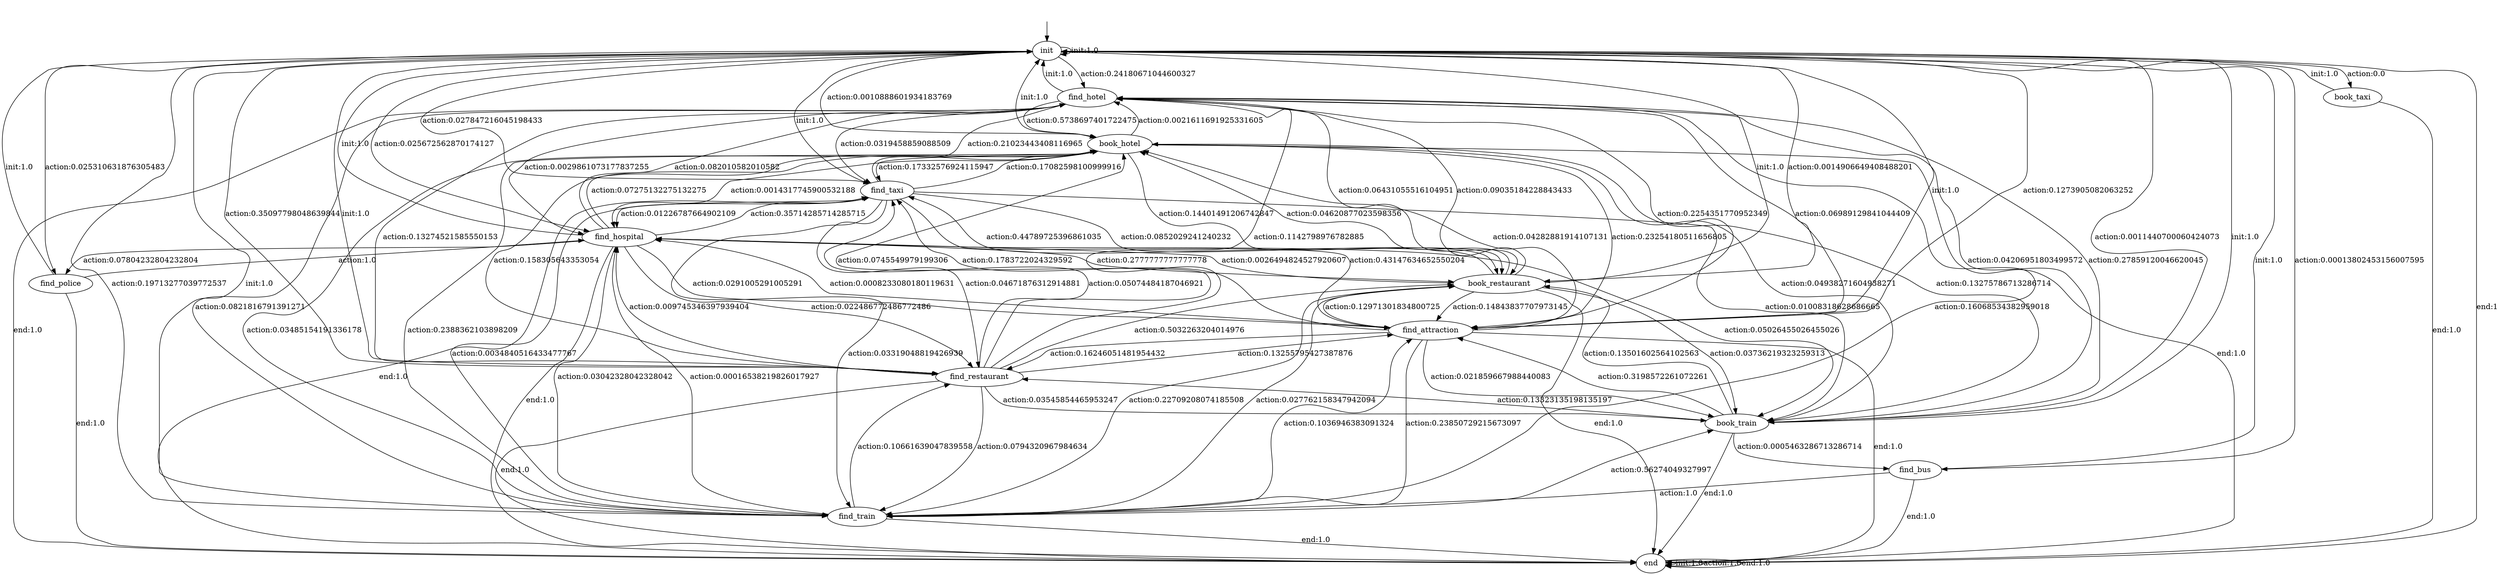 digraph learned_mdp {
s0 [label="init"];
s1 [label="find_hotel"];
s2 [label="book_hotel"];
s3 [label="find_train"];
s4 [label="book_train"];
s5 [label="find_attraction"];
s6 [label="find_restaurant"];
s7 [label="book_restaurant"];
s8 [label="find_hospital"];
s9 [label="book_taxi"];
s10 [label="find_taxi"];
s11 [label="find_bus"];
s12 [label="find_police"];
s13 [label="end"];
s0 -> s0  [label="init:1.0"];
s0 -> s1  [label="action:0.24180671044600327"];
s0 -> s2  [label="action:0.0010888601934183769"];
s0 -> s3  [label="action:0.19713277039772537"];
s0 -> s4  [label="action:0.0011440700060424073"];
s0 -> s5  [label="action:0.1273905082063252"];
s0 -> s6  [label="action:0.35097798048639844"];
s0 -> s7  [label="action:0.0014906649408488201"];
s0 -> s8  [label="action:0.025672562870174127"];
s0 -> s9  [label="action:0.0"];
s0 -> s10  [label="action:0.027847216045198433"];
s0 -> s11  [label="action:0.00013802453156007595"];
s0 -> s12  [label="action:0.025310631876305483"];
s0 -> s13  [label="end:1"];
s1 -> s0  [label="init:1.0"];
s1 -> s2  [label="action:0.5738697401722475"];
s1 -> s3  [label="action:0.0821816791391271"];
s1 -> s4  [label="action:0.04206951803499572"];
s1 -> s5  [label="action:0.06989129841044409"];
s1 -> s6  [label="action:0.13274521585550153"];
s1 -> s7  [label="action:0.06431055516104951"];
s1 -> s8  [label="action:0.0029861073177837255"];
s1 -> s10  [label="action:0.0319458859088509"];
s1 -> s13 [label="end:1.0"];
s2 -> s0  [label="init:1.0"];
s2 -> s1  [label="action:0.0021611691925331605"];
s2 -> s3  [label="action:0.2388362103898209"];
s2 -> s4  [label="action:0.04938271604938271"];
s2 -> s5  [label="action:0.23254180511656805"];
s2 -> s6  [label="action:0.158305643353054"];
s2 -> s7  [label="action:0.14401491206742847"];
s2 -> s8  [label="action:0.0014317745900532188"];
s2 -> s10  [label="action:0.17332576924115947"];
s2 -> s13 [label="end:1.0"];
s3 -> s0  [label="init:1.0"];
s3 -> s1  [label="action:0.16068534382959018"];
s3 -> s2  [label="action:0.03485154191336178"];
s3 -> s4  [label="action:0.56274049327997"];
s3 -> s5  [label="action:0.1036946383091324"];
s3 -> s6  [label="action:0.10661639047839558"];
s3 -> s7  [label="action:0.027762158347942094"];
s3 -> s8  [label="action:0.00016538219826017927"];
s3 -> s10  [label="action:0.0034840516433477767"];
s3 -> s13 [label="end:1.0"];
s4 -> s0  [label="init:1.0"];
s4 -> s1  [label="action:0.27859120046620045"];
s4 -> s2  [label="action:0.13275786713286714"];
s4 -> s5  [label="action:0.3198572261072261"];
s4 -> s6  [label="action:0.13323135198135197"];
s4 -> s7  [label="action:0.13501602564102563"];
s4 -> s11  [label="action:0.0005463286713286714"];
s4 -> s13 [label="end:1.0"];
s5 -> s0  [label="init:1.0"];
s5 -> s1  [label="action:0.2254351770952349"];
s5 -> s2  [label="action:0.04282881914107131"];
s5 -> s3  [label="action:0.23850729215673097"];
s5 -> s4  [label="action:0.021859667988440083"];
s5 -> s6  [label="action:0.16246051481954432"];
s5 -> s7  [label="action:0.12971301834800725"];
s5 -> s8  [label="action:0.0008233080180119631"];
s5 -> s10  [label="action:0.1783722024329592"];
s5 -> s13 [label="end:1.0"];
s6 -> s0  [label="init:1.0"];
s6 -> s1  [label="action:0.1142798976782885"];
s6 -> s2  [label="action:0.0745549979199306"];
s6 -> s3  [label="action:0.0794320967984634"];
s6 -> s4  [label="action:0.03545854465953247"];
s6 -> s5  [label="action:0.13255795427387876"];
s6 -> s7  [label="action:0.5032263204014976"];
s6 -> s8  [label="action:0.009745346397939404"];
s6 -> s10  [label="action:0.05074484187046921"];
s6 -> s13 [label="end:1.0"];
s7 -> s0  [label="init:1.0"];
s7 -> s1  [label="action:0.09035184228843433"];
s7 -> s2  [label="action:0.04620877023598356"];
s7 -> s3  [label="action:0.22709208074185508"];
s7 -> s4  [label="action:0.03736219323259313"];
s7 -> s5  [label="action:0.14843837707973145"];
s7 -> s8  [label="action:0.0026494824527920607"];
s7 -> s10  [label="action:0.44789725396861035"];
s7 -> s13 [label="end:1.0"];
s8 -> s0  [label="init:1.0"];
s8 -> s1  [label="action:0.082010582010582"];
s8 -> s2  [label="action:0.07275132275132275"];
s8 -> s3  [label="action:0.03042328042328042"];
s8 -> s4  [label="action:0.05026455026455026"];
s8 -> s5  [label="action:0.0291005291005291"];
s8 -> s6  [label="action:0.022486772486772486"];
s8 -> s7  [label="action:0.2777777777777778"];
s8 -> s10  [label="action:0.35714285714285715"];
s8 -> s12  [label="action:0.07804232804232804"];
s8 -> s13 [label="end:1.0"];
s9 -> s0  [label="init:1.0"];
s9 -> s13 [label="end:1.0"];
s10 -> s0  [label="init:1.0"];
s10 -> s1  [label="action:0.21023443408116965"];
s10 -> s2  [label="action:0.17082598100999916"];
s10 -> s3  [label="action:0.03319048819426939"];
s10 -> s4  [label="action:0.01008318628686665"];
s10 -> s5  [label="action:0.43147634652550204"];
s10 -> s6  [label="action:0.04671876312914881"];
s10 -> s7  [label="action:0.0852029241240232"];
s10 -> s8  [label="action:0.01226787664902109"];
s10 -> s13 [label="end:1.0"];
s11 -> s0  [label="init:1.0"];
s11 -> s3  [label="action:1.0"];
s11 -> s13 [label="end:1.0"];
s12 -> s0  [label="init:1.0"];
s12 -> s8  [label="action:1.0"];
s12 -> s13 [label="end:1.0"];
s13 -> s13 [label="init:1.0"];
s13 -> s13  [label="action:1.0"];
s13 -> s13  [label="end:1.0"];
__start0 [label="", shape=none];
__start0 -> s0  [label=""];
}